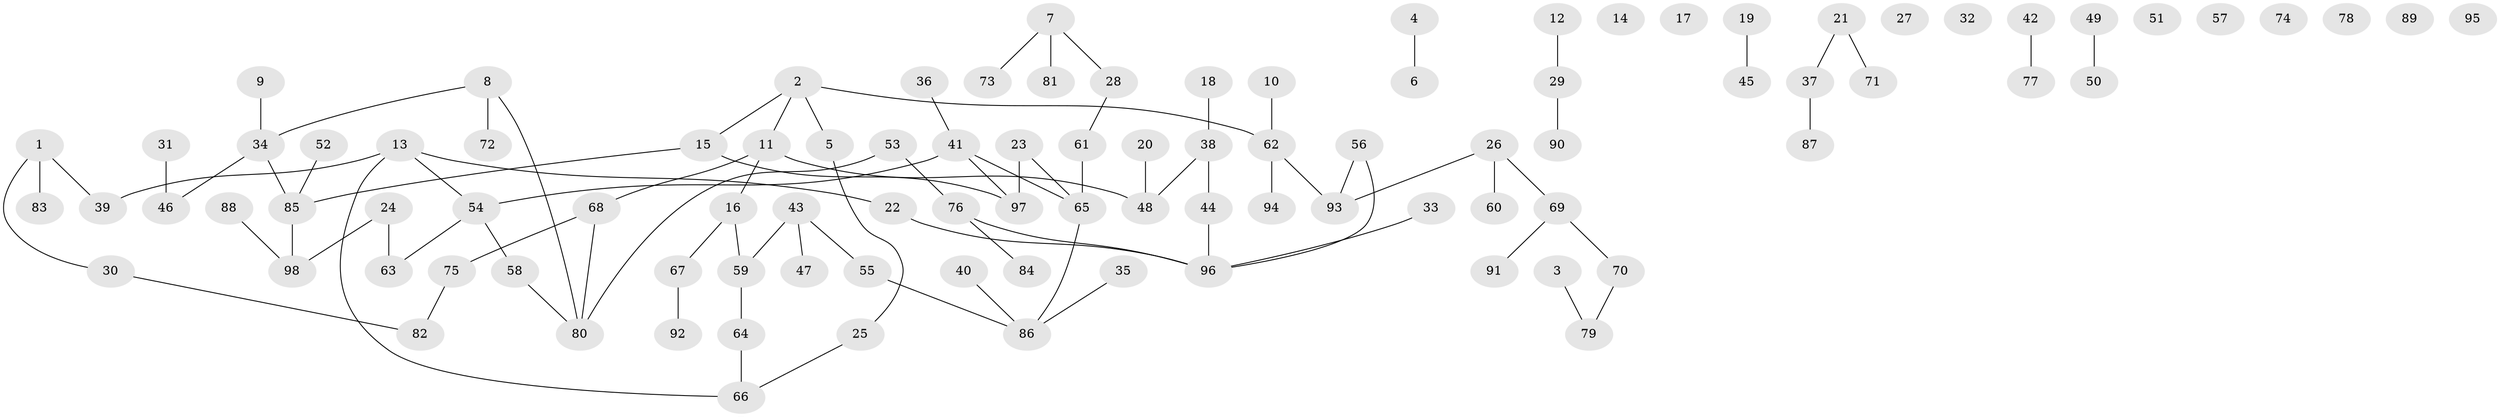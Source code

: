 // coarse degree distribution, {2: 0.234375, 5: 0.0625, 1: 0.265625, 0: 0.21875, 3: 0.140625, 4: 0.0625, 6: 0.015625}
// Generated by graph-tools (version 1.1) at 2025/41/03/06/25 10:41:24]
// undirected, 98 vertices, 92 edges
graph export_dot {
graph [start="1"]
  node [color=gray90,style=filled];
  1;
  2;
  3;
  4;
  5;
  6;
  7;
  8;
  9;
  10;
  11;
  12;
  13;
  14;
  15;
  16;
  17;
  18;
  19;
  20;
  21;
  22;
  23;
  24;
  25;
  26;
  27;
  28;
  29;
  30;
  31;
  32;
  33;
  34;
  35;
  36;
  37;
  38;
  39;
  40;
  41;
  42;
  43;
  44;
  45;
  46;
  47;
  48;
  49;
  50;
  51;
  52;
  53;
  54;
  55;
  56;
  57;
  58;
  59;
  60;
  61;
  62;
  63;
  64;
  65;
  66;
  67;
  68;
  69;
  70;
  71;
  72;
  73;
  74;
  75;
  76;
  77;
  78;
  79;
  80;
  81;
  82;
  83;
  84;
  85;
  86;
  87;
  88;
  89;
  90;
  91;
  92;
  93;
  94;
  95;
  96;
  97;
  98;
  1 -- 30;
  1 -- 39;
  1 -- 83;
  2 -- 5;
  2 -- 11;
  2 -- 15;
  2 -- 62;
  3 -- 79;
  4 -- 6;
  5 -- 25;
  7 -- 28;
  7 -- 73;
  7 -- 81;
  8 -- 34;
  8 -- 72;
  8 -- 80;
  9 -- 34;
  10 -- 62;
  11 -- 16;
  11 -- 48;
  11 -- 68;
  12 -- 29;
  13 -- 22;
  13 -- 39;
  13 -- 54;
  13 -- 66;
  15 -- 85;
  15 -- 97;
  16 -- 59;
  16 -- 67;
  18 -- 38;
  19 -- 45;
  20 -- 48;
  21 -- 37;
  21 -- 71;
  22 -- 96;
  23 -- 65;
  23 -- 97;
  24 -- 63;
  24 -- 98;
  25 -- 66;
  26 -- 60;
  26 -- 69;
  26 -- 93;
  28 -- 61;
  29 -- 90;
  30 -- 82;
  31 -- 46;
  33 -- 96;
  34 -- 46;
  34 -- 85;
  35 -- 86;
  36 -- 41;
  37 -- 87;
  38 -- 44;
  38 -- 48;
  40 -- 86;
  41 -- 54;
  41 -- 65;
  41 -- 97;
  42 -- 77;
  43 -- 47;
  43 -- 55;
  43 -- 59;
  44 -- 96;
  49 -- 50;
  52 -- 85;
  53 -- 76;
  53 -- 80;
  54 -- 58;
  54 -- 63;
  55 -- 86;
  56 -- 93;
  56 -- 96;
  58 -- 80;
  59 -- 64;
  61 -- 65;
  62 -- 93;
  62 -- 94;
  64 -- 66;
  65 -- 86;
  67 -- 92;
  68 -- 75;
  68 -- 80;
  69 -- 70;
  69 -- 91;
  70 -- 79;
  75 -- 82;
  76 -- 84;
  76 -- 96;
  85 -- 98;
  88 -- 98;
}
